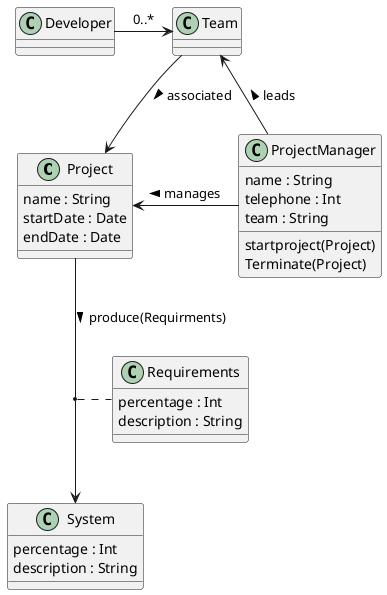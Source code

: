 @startuml
Project <-up- Team : associated <
Team <- ProjectManager : leads <
Project <- ProjectManager : manages <
Project -down-> System : produce(Requirments) >
Developer -> Team : 0..* 
(System, Project) .. Requirements



class Project {
    name : String
    startDate : Date
    endDate : Date
}

class System {
    percentage : Int
    description : String
}

class Requirements {
    percentage : Int
    description : String
}

class ProjectManager {
    name : String
    telephone : Int
    team : String
}
ProjectManager : startproject(Project)
ProjectManager : Terminate(Project) 

@enduml

Exercise 3 UML
@startuml
hide empty description

[*] -right-> checkoutv3
checkoutv3 -right-> setupdotnetv2
setupdotnetv2 -right-> restore
restore -right-> build
build -right-> test
test -right-> [*]

@enduml

//Exercise 4 first UML
@startuml
hide empty description

[*] --> Unmodified : Clone
Unmodified --> Modified : Edit
Modified --> Staged : Add
Staged --> Unmodified : Commit

@enduml

Exercise 4 second UML
@startuml
hide empty description

[*] --> Untracked : Create file
Untracked --> Staged : Add
Staged --> Unmodified : Commit
Unmodified --> Modified : Edit
Modified --> Staged : Add

@enduml

@startuml
actor Actor
alt
Actor -> Button: dial phone number
activate Actor
activate Button
Button -> ButtonDialerAdapter: 1 *buttonPressed
deactivate Button

activate ButtonDialerAdapter
ButtonDialerAdapter -> Dialer: 1.1 digit(n)
deactivate ButtonDialerAdapter

activate Dialer
Dialer -> Speaker: 1.1.2 tone(n)

activate Speaker
Speaker --> Actor: Make noise
deactivate Speaker

Dialer -> Screen: 1.1.1 displayDigit(n)
deactivate Dialer

activate Screen
Screen --> Actor: feedback
deactivate Screen

else

Actor -> Button: press send button
activate Button
Button -> SendButtonDialerAdapter: 2 buttonPressed
deactivate Button

activate SendButtonDialerAdapter
SendButtonDialerAdapter -> Dialer: 2.1 Send
deactivate SendButtonDialerAdapter

activate Dialer
Dialer -> Radio: 2.1.1 connect(pno)
deactivate Dialer

activate Radio
Radio -> Screen: A1 inUse
deactivate Radio

activate Screen
Screen --> Actor: feedback
deactivate Screen
deactivate Actor
end
@enduml

@startuml

class User << (S,#FF7700) Singleton >>{
  int UID
  int currentSessionPatientID
}

class PatientInfo {
  int PID
  Summary summary
  updateInfo()
  updateSummary()
}

class Mentcare {
  string updatePRS(UID)
  string summarize(UID)
}

class Authorization {
  bool authorize(TF, UID)
}

class PRS {
  bool update(PID)
}

@enduml